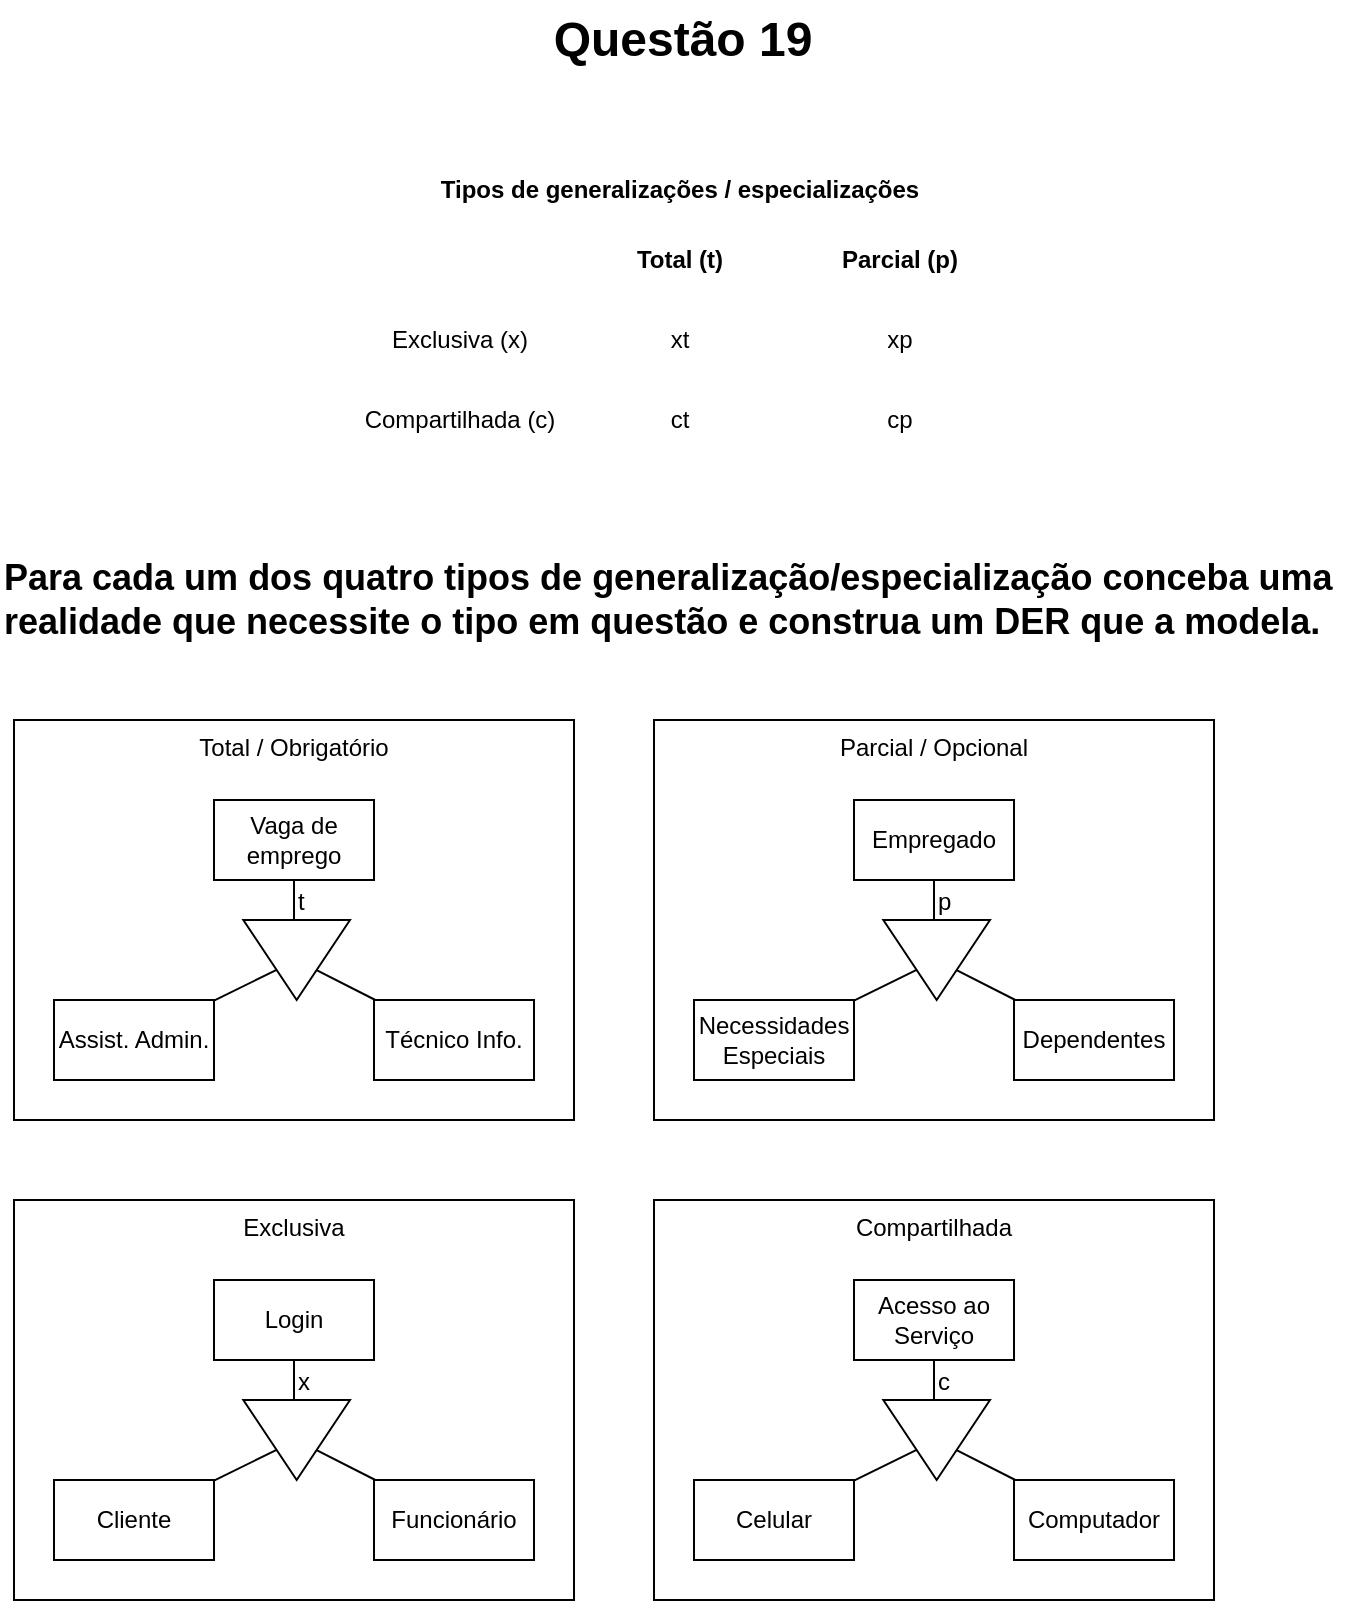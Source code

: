 <mxfile version="14.5.1" type="device"><diagram id="K1PiYW7plfjryU15QX6y" name="Page-1"><mxGraphModel dx="918" dy="920" grid="1" gridSize="10" guides="1" tooltips="1" connect="1" arrows="1" fold="1" page="1" pageScale="1" pageWidth="827" pageHeight="1169" math="0" shadow="0"><root><mxCell id="0"/><mxCell id="1" parent="0"/><mxCell id="3" value="Questão 19" style="text;strokeColor=none;fillColor=none;html=1;fontSize=24;fontStyle=1;verticalAlign=middle;align=center;" parent="1" vertex="1"><mxGeometry x="240" y="40" width="348" height="40" as="geometry"/></mxCell><mxCell id="4" value="&lt;h2 style=&quot;font-size: 18px&quot;&gt;&lt;span style=&quot;left: 260.429px ; top: 787.175px ; font-family: sans-serif ; transform: scalex(0.933)&quot; dir=&quot;ltr&quot;&gt;Para cada um dos quatro tipos de generalização/especialização&amp;nbsp;&lt;/span&gt;&lt;span style=&quot;left: 142.329px ; top: 813.175px ; font-family: sans-serif ; transform: scalex(0.954)&quot; dir=&quot;ltr&quot;&gt;conceba uma realidade que necessite o tipo em questão e cons&lt;/span&gt;&lt;span style=&quot;left: 142.329px ; top: 839.175px ; font-family: sans-serif ; transform: scalex(0.946)&quot; dir=&quot;ltr&quot;&gt;trua um DER que a modela.&lt;/span&gt;&lt;br&gt;&lt;/h2&gt;" style="text;strokeColor=none;fillColor=none;align=left;verticalAlign=middle;whiteSpace=wrap;rounded=0;html=1;" parent="1" vertex="1"><mxGeometry x="73" y="320" width="680" height="40" as="geometry"/></mxCell><mxCell id="148" value="Tipos de generalizações / especializações" style="shape=table;html=1;whiteSpace=wrap;startSize=30;container=1;collapsible=0;childLayout=tableLayout;fontStyle=1;align=center;strokeColor=none;" parent="1" vertex="1"><mxGeometry x="248" y="120" width="330" height="150" as="geometry"/></mxCell><mxCell id="149" value="" style="shape=partialRectangle;html=1;whiteSpace=wrap;collapsible=0;dropTarget=0;pointerEvents=0;fillColor=none;top=0;left=0;bottom=0;right=0;points=[[0,0.5],[1,0.5]];portConstraint=eastwest;" parent="148" vertex="1"><mxGeometry y="30" width="330" height="40" as="geometry"/></mxCell><mxCell id="150" value="" style="shape=partialRectangle;html=1;whiteSpace=wrap;connectable=0;fillColor=none;top=0;left=0;bottom=0;right=0;overflow=hidden;" parent="149" vertex="1"><mxGeometry width="110" height="40" as="geometry"/></mxCell><mxCell id="151" value="&lt;b&gt;Total (t)&lt;/b&gt;" style="shape=partialRectangle;html=1;whiteSpace=wrap;connectable=0;fillColor=none;top=0;left=0;bottom=0;right=0;overflow=hidden;" parent="149" vertex="1"><mxGeometry x="110" width="110" height="40" as="geometry"/></mxCell><mxCell id="152" value="&lt;b&gt;Parcial (p)&lt;/b&gt;" style="shape=partialRectangle;html=1;whiteSpace=wrap;connectable=0;fillColor=none;top=0;left=0;bottom=0;right=0;overflow=hidden;" parent="149" vertex="1"><mxGeometry x="220" width="110" height="40" as="geometry"/></mxCell><mxCell id="153" value="" style="shape=partialRectangle;html=1;whiteSpace=wrap;collapsible=0;dropTarget=0;pointerEvents=0;fillColor=none;top=0;left=0;bottom=0;right=0;points=[[0,0.5],[1,0.5]];portConstraint=eastwest;" parent="148" vertex="1"><mxGeometry y="70" width="330" height="40" as="geometry"/></mxCell><mxCell id="154" value="Exclusiva (x)" style="shape=partialRectangle;whiteSpace=wrap;connectable=0;fillColor=none;top=0;left=0;bottom=0;right=0;overflow=hidden;html=1;" parent="153" vertex="1"><mxGeometry width="110" height="40" as="geometry"/></mxCell><mxCell id="155" value="xt" style="shape=partialRectangle;html=1;whiteSpace=wrap;connectable=0;fillColor=none;top=0;left=0;bottom=0;right=0;overflow=hidden;" parent="153" vertex="1"><mxGeometry x="110" width="110" height="40" as="geometry"/></mxCell><mxCell id="156" value="xp" style="shape=partialRectangle;html=1;whiteSpace=wrap;connectable=0;fillColor=none;top=0;left=0;bottom=0;right=0;overflow=hidden;" parent="153" vertex="1"><mxGeometry x="220" width="110" height="40" as="geometry"/></mxCell><mxCell id="157" value="" style="shape=partialRectangle;html=1;whiteSpace=wrap;collapsible=0;dropTarget=0;pointerEvents=0;fillColor=none;top=0;left=0;bottom=0;right=0;points=[[0,0.5],[1,0.5]];portConstraint=eastwest;" parent="148" vertex="1"><mxGeometry y="110" width="330" height="40" as="geometry"/></mxCell><mxCell id="158" value="Compartilhada (c)" style="shape=partialRectangle;html=1;whiteSpace=wrap;connectable=0;fillColor=none;top=0;left=0;bottom=0;right=0;overflow=hidden;" parent="157" vertex="1"><mxGeometry width="110" height="40" as="geometry"/></mxCell><mxCell id="159" value="ct" style="shape=partialRectangle;html=1;whiteSpace=wrap;connectable=0;fillColor=none;top=0;left=0;bottom=0;right=0;overflow=hidden;" parent="157" vertex="1"><mxGeometry x="110" width="110" height="40" as="geometry"/></mxCell><mxCell id="160" value="cp" style="shape=partialRectangle;html=1;whiteSpace=wrap;connectable=0;fillColor=none;top=0;left=0;bottom=0;right=0;overflow=hidden;" parent="157" vertex="1"><mxGeometry x="220" width="110" height="40" as="geometry"/></mxCell><mxCell id="SaNoQ7qGPSxnSMwJhrC8-160" value="Total / Obrigatório" style="rounded=0;whiteSpace=wrap;shadow=0;sketch=0;strokeColor=#000000;strokeWidth=1;fillColor=#FFFFFF;gradientColor=none;fontSize=12;fontColor=#000000;align=center;verticalAlign=top;html=1;" vertex="1" parent="1"><mxGeometry x="80" y="400" width="280" height="200" as="geometry"/></mxCell><mxCell id="SaNoQ7qGPSxnSMwJhrC8-163" value="t" style="edgeStyle=orthogonalEdgeStyle;rounded=0;orthogonalLoop=1;jettySize=auto;html=1;labelBackgroundColor=#ffffff;endArrow=none;endFill=0;strokeWidth=1;fontSize=12;fontColor=#000000;labelPosition=right;verticalLabelPosition=middle;align=left;verticalAlign=middle;" edge="1" parent="1" source="SaNoQ7qGPSxnSMwJhrC8-161" target="SaNoQ7qGPSxnSMwJhrC8-162"><mxGeometry relative="1" as="geometry"/></mxCell><mxCell id="SaNoQ7qGPSxnSMwJhrC8-161" value="Vaga de emprego" style="rounded=0;whiteSpace=wrap;html=1;shadow=0;sketch=0;strokeColor=#000000;strokeWidth=1;fillColor=#FFFFFF;gradientColor=none;fontSize=12;fontColor=#000000;align=center;" vertex="1" parent="1"><mxGeometry x="180" y="440" width="80" height="40" as="geometry"/></mxCell><mxCell id="SaNoQ7qGPSxnSMwJhrC8-165" value="" style="rounded=0;orthogonalLoop=1;jettySize=auto;html=1;labelBackgroundColor=#ffffff;endArrow=none;endFill=0;strokeWidth=1;fontSize=12;fontColor=#000000;" edge="1" parent="1" source="SaNoQ7qGPSxnSMwJhrC8-162" target="SaNoQ7qGPSxnSMwJhrC8-164"><mxGeometry relative="1" as="geometry"/></mxCell><mxCell id="SaNoQ7qGPSxnSMwJhrC8-162" value="" style="triangle;whiteSpace=wrap;html=1;rounded=0;shadow=0;fontSize=12;strokeWidth=1;fillColor=#FFFFFF;sketch=0;rotation=0;flipV=0;flipH=0;direction=south;" vertex="1" parent="1"><mxGeometry x="194.67" y="500" width="53.33" height="40" as="geometry"/></mxCell><mxCell id="SaNoQ7qGPSxnSMwJhrC8-164" value="Assist. Admin." style="whiteSpace=wrap;html=1;rounded=0;shadow=0;fontSize=12;strokeWidth=1;fillColor=#FFFFFF;sketch=0;" vertex="1" parent="1"><mxGeometry x="100" y="540" width="80" height="40" as="geometry"/></mxCell><mxCell id="SaNoQ7qGPSxnSMwJhrC8-167" style="rounded=0;orthogonalLoop=1;jettySize=auto;html=1;labelBackgroundColor=#ffffff;endArrow=none;endFill=0;strokeWidth=1;fontSize=12;fontColor=#000000;" edge="1" parent="1" source="SaNoQ7qGPSxnSMwJhrC8-166" target="SaNoQ7qGPSxnSMwJhrC8-162"><mxGeometry relative="1" as="geometry"/></mxCell><mxCell id="SaNoQ7qGPSxnSMwJhrC8-166" value="Técnico Info." style="whiteSpace=wrap;html=1;rounded=0;shadow=0;fontSize=12;strokeWidth=1;fillColor=#FFFFFF;sketch=0;" vertex="1" parent="1"><mxGeometry x="260" y="540" width="80" height="40" as="geometry"/></mxCell><mxCell id="SaNoQ7qGPSxnSMwJhrC8-168" value="Parcial / Opcional" style="rounded=0;whiteSpace=wrap;shadow=0;sketch=0;strokeColor=#000000;strokeWidth=1;fillColor=#FFFFFF;gradientColor=none;fontSize=12;fontColor=#000000;align=center;verticalAlign=top;html=1;" vertex="1" parent="1"><mxGeometry x="400" y="400" width="280" height="200" as="geometry"/></mxCell><mxCell id="SaNoQ7qGPSxnSMwJhrC8-169" value="p" style="edgeStyle=orthogonalEdgeStyle;rounded=0;orthogonalLoop=1;jettySize=auto;html=1;labelBackgroundColor=#ffffff;endArrow=none;endFill=0;strokeWidth=1;fontSize=12;fontColor=#000000;labelPosition=right;verticalLabelPosition=middle;align=left;verticalAlign=middle;" edge="1" source="SaNoQ7qGPSxnSMwJhrC8-170" target="SaNoQ7qGPSxnSMwJhrC8-172" parent="1"><mxGeometry relative="1" as="geometry"/></mxCell><mxCell id="SaNoQ7qGPSxnSMwJhrC8-170" value="Empregado" style="rounded=0;whiteSpace=wrap;html=1;shadow=0;sketch=0;strokeColor=#000000;strokeWidth=1;fillColor=#FFFFFF;gradientColor=none;fontSize=12;fontColor=#000000;align=center;" vertex="1" parent="1"><mxGeometry x="500" y="440" width="80" height="40" as="geometry"/></mxCell><mxCell id="SaNoQ7qGPSxnSMwJhrC8-171" value="" style="rounded=0;orthogonalLoop=1;jettySize=auto;html=1;labelBackgroundColor=#ffffff;endArrow=none;endFill=0;strokeWidth=1;fontSize=12;fontColor=#000000;" edge="1" source="SaNoQ7qGPSxnSMwJhrC8-172" target="SaNoQ7qGPSxnSMwJhrC8-173" parent="1"><mxGeometry relative="1" as="geometry"/></mxCell><mxCell id="SaNoQ7qGPSxnSMwJhrC8-172" value="" style="triangle;whiteSpace=wrap;html=1;rounded=0;shadow=0;fontSize=12;strokeWidth=1;fillColor=#FFFFFF;sketch=0;rotation=0;flipV=0;flipH=0;direction=south;" vertex="1" parent="1"><mxGeometry x="514.67" y="500" width="53.33" height="40" as="geometry"/></mxCell><mxCell id="SaNoQ7qGPSxnSMwJhrC8-173" value="Necessidades&lt;br&gt;Especiais" style="whiteSpace=wrap;html=1;rounded=0;shadow=0;fontSize=12;strokeWidth=1;fillColor=#FFFFFF;sketch=0;" vertex="1" parent="1"><mxGeometry x="420" y="540" width="80" height="40" as="geometry"/></mxCell><mxCell id="SaNoQ7qGPSxnSMwJhrC8-174" style="rounded=0;orthogonalLoop=1;jettySize=auto;html=1;labelBackgroundColor=#ffffff;endArrow=none;endFill=0;strokeWidth=1;fontSize=12;fontColor=#000000;" edge="1" source="SaNoQ7qGPSxnSMwJhrC8-175" target="SaNoQ7qGPSxnSMwJhrC8-172" parent="1"><mxGeometry relative="1" as="geometry"/></mxCell><mxCell id="SaNoQ7qGPSxnSMwJhrC8-175" value="Dependentes" style="whiteSpace=wrap;html=1;rounded=0;shadow=0;fontSize=12;strokeWidth=1;fillColor=#FFFFFF;sketch=0;" vertex="1" parent="1"><mxGeometry x="580" y="540" width="80" height="40" as="geometry"/></mxCell><mxCell id="SaNoQ7qGPSxnSMwJhrC8-176" value="Exclusiva" style="rounded=0;whiteSpace=wrap;shadow=0;sketch=0;strokeColor=#000000;strokeWidth=1;fillColor=#FFFFFF;gradientColor=none;fontSize=12;fontColor=#000000;align=center;verticalAlign=top;html=1;" vertex="1" parent="1"><mxGeometry x="80" y="640" width="280" height="200" as="geometry"/></mxCell><mxCell id="SaNoQ7qGPSxnSMwJhrC8-177" value="x" style="edgeStyle=orthogonalEdgeStyle;rounded=0;orthogonalLoop=1;jettySize=auto;html=1;labelBackgroundColor=#ffffff;endArrow=none;endFill=0;strokeWidth=1;fontSize=12;fontColor=#000000;labelPosition=right;verticalLabelPosition=middle;align=left;verticalAlign=middle;" edge="1" source="SaNoQ7qGPSxnSMwJhrC8-178" target="SaNoQ7qGPSxnSMwJhrC8-180" parent="1"><mxGeometry relative="1" as="geometry"/></mxCell><mxCell id="SaNoQ7qGPSxnSMwJhrC8-178" value="Login" style="rounded=0;whiteSpace=wrap;html=1;shadow=0;sketch=0;strokeColor=#000000;strokeWidth=1;fillColor=#FFFFFF;gradientColor=none;fontSize=12;fontColor=#000000;align=center;" vertex="1" parent="1"><mxGeometry x="180" y="680" width="80" height="40" as="geometry"/></mxCell><mxCell id="SaNoQ7qGPSxnSMwJhrC8-179" value="" style="rounded=0;orthogonalLoop=1;jettySize=auto;html=1;labelBackgroundColor=#ffffff;endArrow=none;endFill=0;strokeWidth=1;fontSize=12;fontColor=#000000;" edge="1" source="SaNoQ7qGPSxnSMwJhrC8-180" target="SaNoQ7qGPSxnSMwJhrC8-181" parent="1"><mxGeometry relative="1" as="geometry"/></mxCell><mxCell id="SaNoQ7qGPSxnSMwJhrC8-180" value="" style="triangle;whiteSpace=wrap;html=1;rounded=0;shadow=0;fontSize=12;strokeWidth=1;fillColor=#FFFFFF;sketch=0;rotation=0;flipV=0;flipH=0;direction=south;" vertex="1" parent="1"><mxGeometry x="194.67" y="740" width="53.33" height="40" as="geometry"/></mxCell><mxCell id="SaNoQ7qGPSxnSMwJhrC8-181" value="Cliente" style="whiteSpace=wrap;html=1;rounded=0;shadow=0;fontSize=12;strokeWidth=1;fillColor=#FFFFFF;sketch=0;" vertex="1" parent="1"><mxGeometry x="100" y="780" width="80" height="40" as="geometry"/></mxCell><mxCell id="SaNoQ7qGPSxnSMwJhrC8-182" style="rounded=0;orthogonalLoop=1;jettySize=auto;html=1;labelBackgroundColor=#ffffff;endArrow=none;endFill=0;strokeWidth=1;fontSize=12;fontColor=#000000;" edge="1" source="SaNoQ7qGPSxnSMwJhrC8-183" target="SaNoQ7qGPSxnSMwJhrC8-180" parent="1"><mxGeometry relative="1" as="geometry"/></mxCell><mxCell id="SaNoQ7qGPSxnSMwJhrC8-183" value="Funcionário" style="whiteSpace=wrap;html=1;rounded=0;shadow=0;fontSize=12;strokeWidth=1;fillColor=#FFFFFF;sketch=0;" vertex="1" parent="1"><mxGeometry x="260" y="780" width="80" height="40" as="geometry"/></mxCell><mxCell id="SaNoQ7qGPSxnSMwJhrC8-184" value="Compartilhada" style="rounded=0;whiteSpace=wrap;shadow=0;sketch=0;strokeColor=#000000;strokeWidth=1;fillColor=#FFFFFF;gradientColor=none;fontSize=12;fontColor=#000000;align=center;verticalAlign=top;html=1;" vertex="1" parent="1"><mxGeometry x="400" y="640" width="280" height="200" as="geometry"/></mxCell><mxCell id="SaNoQ7qGPSxnSMwJhrC8-185" value="c" style="edgeStyle=orthogonalEdgeStyle;rounded=0;orthogonalLoop=1;jettySize=auto;html=1;labelBackgroundColor=#ffffff;endArrow=none;endFill=0;strokeWidth=1;fontSize=12;fontColor=#000000;labelPosition=right;verticalLabelPosition=middle;align=left;verticalAlign=middle;" edge="1" source="SaNoQ7qGPSxnSMwJhrC8-186" target="SaNoQ7qGPSxnSMwJhrC8-188" parent="1"><mxGeometry relative="1" as="geometry"/></mxCell><mxCell id="SaNoQ7qGPSxnSMwJhrC8-186" value="Acesso ao&lt;br&gt;Serviço" style="rounded=0;whiteSpace=wrap;html=1;shadow=0;sketch=0;strokeColor=#000000;strokeWidth=1;fillColor=#FFFFFF;gradientColor=none;fontSize=12;fontColor=#000000;align=center;" vertex="1" parent="1"><mxGeometry x="500" y="680" width="80" height="40" as="geometry"/></mxCell><mxCell id="SaNoQ7qGPSxnSMwJhrC8-187" value="" style="rounded=0;orthogonalLoop=1;jettySize=auto;html=1;labelBackgroundColor=#ffffff;endArrow=none;endFill=0;strokeWidth=1;fontSize=12;fontColor=#000000;" edge="1" source="SaNoQ7qGPSxnSMwJhrC8-188" target="SaNoQ7qGPSxnSMwJhrC8-189" parent="1"><mxGeometry relative="1" as="geometry"/></mxCell><mxCell id="SaNoQ7qGPSxnSMwJhrC8-188" value="" style="triangle;whiteSpace=wrap;html=1;rounded=0;shadow=0;fontSize=12;strokeWidth=1;fillColor=#FFFFFF;sketch=0;rotation=0;flipV=0;flipH=0;direction=south;" vertex="1" parent="1"><mxGeometry x="514.67" y="740" width="53.33" height="40" as="geometry"/></mxCell><mxCell id="SaNoQ7qGPSxnSMwJhrC8-189" value="Celular" style="whiteSpace=wrap;html=1;rounded=0;shadow=0;fontSize=12;strokeWidth=1;fillColor=#FFFFFF;sketch=0;" vertex="1" parent="1"><mxGeometry x="420" y="780" width="80" height="40" as="geometry"/></mxCell><mxCell id="SaNoQ7qGPSxnSMwJhrC8-190" style="rounded=0;orthogonalLoop=1;jettySize=auto;html=1;labelBackgroundColor=#ffffff;endArrow=none;endFill=0;strokeWidth=1;fontSize=12;fontColor=#000000;" edge="1" source="SaNoQ7qGPSxnSMwJhrC8-191" target="SaNoQ7qGPSxnSMwJhrC8-188" parent="1"><mxGeometry relative="1" as="geometry"/></mxCell><mxCell id="SaNoQ7qGPSxnSMwJhrC8-191" value="Computador" style="whiteSpace=wrap;html=1;rounded=0;shadow=0;fontSize=12;strokeWidth=1;fillColor=#FFFFFF;sketch=0;" vertex="1" parent="1"><mxGeometry x="580" y="780" width="80" height="40" as="geometry"/></mxCell></root></mxGraphModel></diagram></mxfile>
